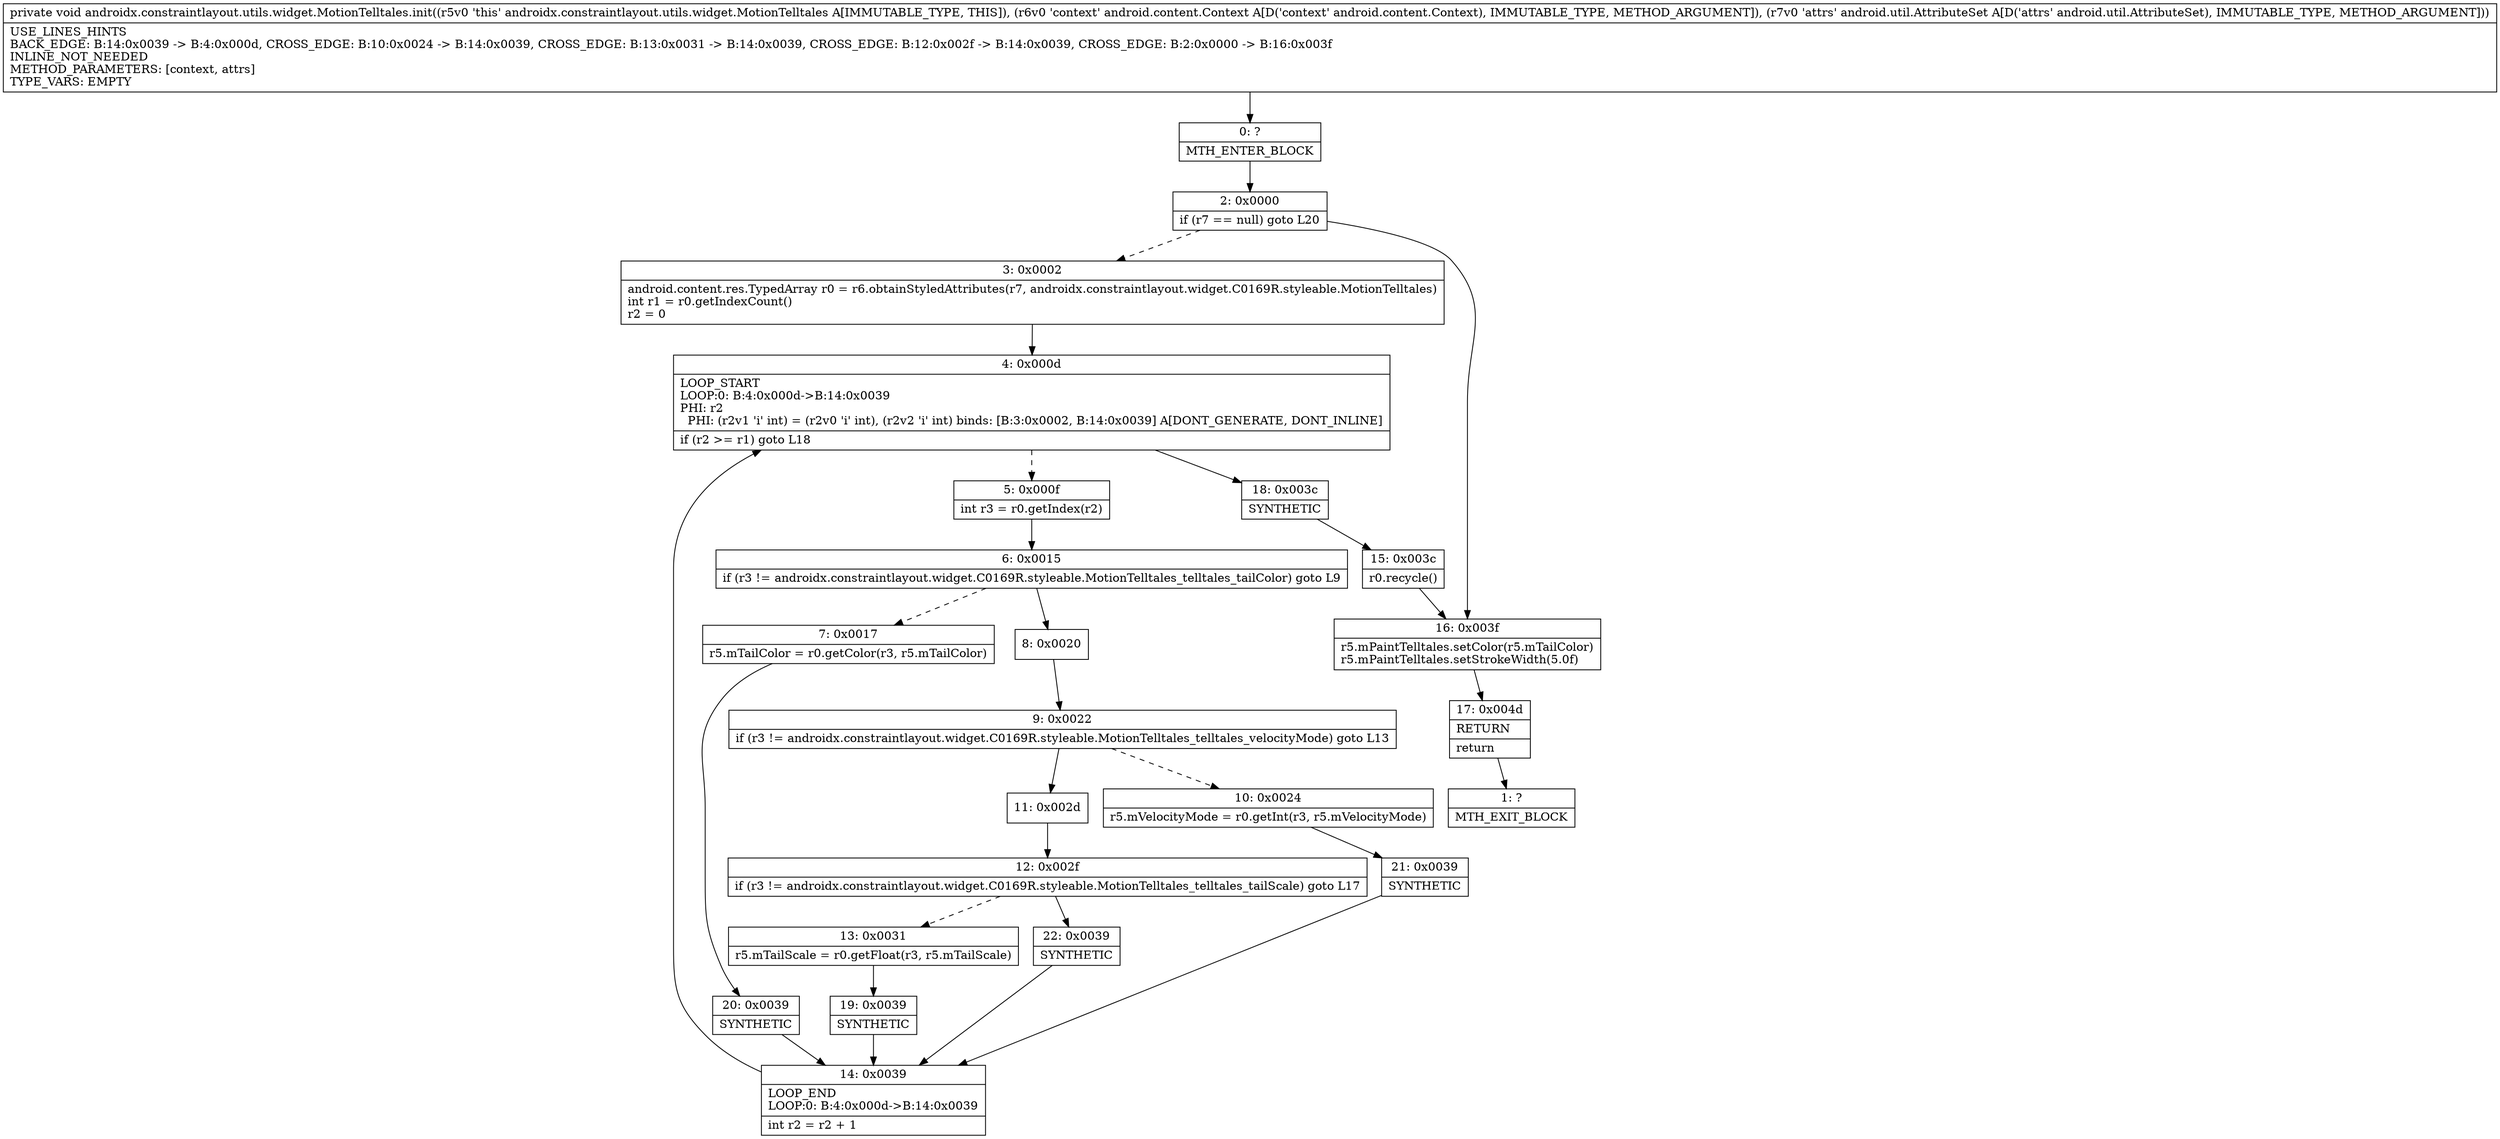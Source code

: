 digraph "CFG forandroidx.constraintlayout.utils.widget.MotionTelltales.init(Landroid\/content\/Context;Landroid\/util\/AttributeSet;)V" {
Node_0 [shape=record,label="{0\:\ ?|MTH_ENTER_BLOCK\l}"];
Node_2 [shape=record,label="{2\:\ 0x0000|if (r7 == null) goto L20\l}"];
Node_3 [shape=record,label="{3\:\ 0x0002|android.content.res.TypedArray r0 = r6.obtainStyledAttributes(r7, androidx.constraintlayout.widget.C0169R.styleable.MotionTelltales)\lint r1 = r0.getIndexCount()\lr2 = 0\l}"];
Node_4 [shape=record,label="{4\:\ 0x000d|LOOP_START\lLOOP:0: B:4:0x000d\-\>B:14:0x0039\lPHI: r2 \l  PHI: (r2v1 'i' int) = (r2v0 'i' int), (r2v2 'i' int) binds: [B:3:0x0002, B:14:0x0039] A[DONT_GENERATE, DONT_INLINE]\l|if (r2 \>= r1) goto L18\l}"];
Node_5 [shape=record,label="{5\:\ 0x000f|int r3 = r0.getIndex(r2)\l}"];
Node_6 [shape=record,label="{6\:\ 0x0015|if (r3 != androidx.constraintlayout.widget.C0169R.styleable.MotionTelltales_telltales_tailColor) goto L9\l}"];
Node_7 [shape=record,label="{7\:\ 0x0017|r5.mTailColor = r0.getColor(r3, r5.mTailColor)\l}"];
Node_20 [shape=record,label="{20\:\ 0x0039|SYNTHETIC\l}"];
Node_14 [shape=record,label="{14\:\ 0x0039|LOOP_END\lLOOP:0: B:4:0x000d\-\>B:14:0x0039\l|int r2 = r2 + 1\l}"];
Node_8 [shape=record,label="{8\:\ 0x0020}"];
Node_9 [shape=record,label="{9\:\ 0x0022|if (r3 != androidx.constraintlayout.widget.C0169R.styleable.MotionTelltales_telltales_velocityMode) goto L13\l}"];
Node_10 [shape=record,label="{10\:\ 0x0024|r5.mVelocityMode = r0.getInt(r3, r5.mVelocityMode)\l}"];
Node_21 [shape=record,label="{21\:\ 0x0039|SYNTHETIC\l}"];
Node_11 [shape=record,label="{11\:\ 0x002d}"];
Node_12 [shape=record,label="{12\:\ 0x002f|if (r3 != androidx.constraintlayout.widget.C0169R.styleable.MotionTelltales_telltales_tailScale) goto L17\l}"];
Node_13 [shape=record,label="{13\:\ 0x0031|r5.mTailScale = r0.getFloat(r3, r5.mTailScale)\l}"];
Node_19 [shape=record,label="{19\:\ 0x0039|SYNTHETIC\l}"];
Node_22 [shape=record,label="{22\:\ 0x0039|SYNTHETIC\l}"];
Node_18 [shape=record,label="{18\:\ 0x003c|SYNTHETIC\l}"];
Node_15 [shape=record,label="{15\:\ 0x003c|r0.recycle()\l}"];
Node_16 [shape=record,label="{16\:\ 0x003f|r5.mPaintTelltales.setColor(r5.mTailColor)\lr5.mPaintTelltales.setStrokeWidth(5.0f)\l}"];
Node_17 [shape=record,label="{17\:\ 0x004d|RETURN\l|return\l}"];
Node_1 [shape=record,label="{1\:\ ?|MTH_EXIT_BLOCK\l}"];
MethodNode[shape=record,label="{private void androidx.constraintlayout.utils.widget.MotionTelltales.init((r5v0 'this' androidx.constraintlayout.utils.widget.MotionTelltales A[IMMUTABLE_TYPE, THIS]), (r6v0 'context' android.content.Context A[D('context' android.content.Context), IMMUTABLE_TYPE, METHOD_ARGUMENT]), (r7v0 'attrs' android.util.AttributeSet A[D('attrs' android.util.AttributeSet), IMMUTABLE_TYPE, METHOD_ARGUMENT]))  | USE_LINES_HINTS\lBACK_EDGE: B:14:0x0039 \-\> B:4:0x000d, CROSS_EDGE: B:10:0x0024 \-\> B:14:0x0039, CROSS_EDGE: B:13:0x0031 \-\> B:14:0x0039, CROSS_EDGE: B:12:0x002f \-\> B:14:0x0039, CROSS_EDGE: B:2:0x0000 \-\> B:16:0x003f\lINLINE_NOT_NEEDED\lMETHOD_PARAMETERS: [context, attrs]\lTYPE_VARS: EMPTY\l}"];
MethodNode -> Node_0;Node_0 -> Node_2;
Node_2 -> Node_3[style=dashed];
Node_2 -> Node_16;
Node_3 -> Node_4;
Node_4 -> Node_5[style=dashed];
Node_4 -> Node_18;
Node_5 -> Node_6;
Node_6 -> Node_7[style=dashed];
Node_6 -> Node_8;
Node_7 -> Node_20;
Node_20 -> Node_14;
Node_14 -> Node_4;
Node_8 -> Node_9;
Node_9 -> Node_10[style=dashed];
Node_9 -> Node_11;
Node_10 -> Node_21;
Node_21 -> Node_14;
Node_11 -> Node_12;
Node_12 -> Node_13[style=dashed];
Node_12 -> Node_22;
Node_13 -> Node_19;
Node_19 -> Node_14;
Node_22 -> Node_14;
Node_18 -> Node_15;
Node_15 -> Node_16;
Node_16 -> Node_17;
Node_17 -> Node_1;
}

